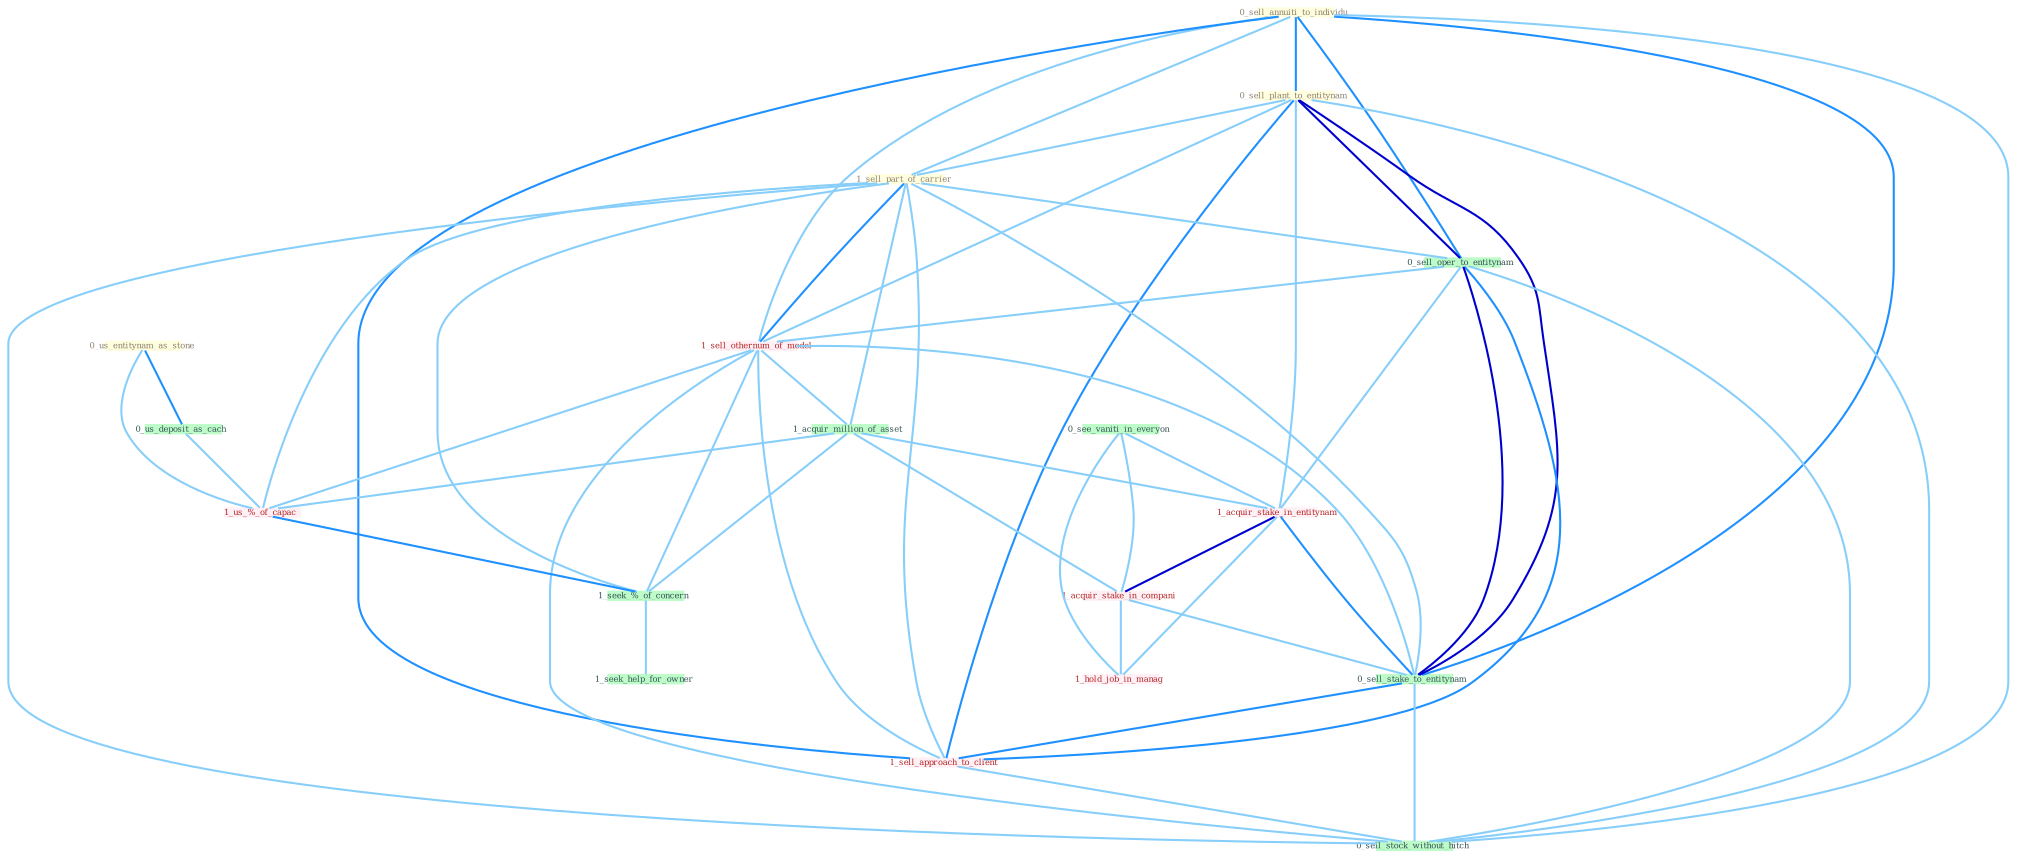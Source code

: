 Graph G{ 
    node
    [shape=polygon,style=filled,width=.5,height=.06,color="#BDFCC9",fixedsize=true,fontsize=4,
    fontcolor="#2f4f4f"];
    {node
    [color="#ffffe0", fontcolor="#8b7d6b"] "0_us_entitynam_as_stone " "0_sell_annuiti_to_individu " "0_sell_plant_to_entitynam " "1_sell_part_of_carrier "}
{node [color="#fff0f5", fontcolor="#b22222"] "1_sell_othernum_of_model " "1_acquir_stake_in_entitynam " "1_acquir_stake_in_compani " "1_us_%_of_capac " "1_sell_approach_to_client " "1_hold_job_in_manag "}
edge [color="#B0E2FF"];

	"0_us_entitynam_as_stone " -- "0_us_deposit_as_cach " [w="2", color="#1e90ff" , len=0.8];
	"0_us_entitynam_as_stone " -- "1_us_%_of_capac " [w="1", color="#87cefa" ];
	"0_sell_annuiti_to_individu " -- "0_sell_plant_to_entitynam " [w="2", color="#1e90ff" , len=0.8];
	"0_sell_annuiti_to_individu " -- "1_sell_part_of_carrier " [w="1", color="#87cefa" ];
	"0_sell_annuiti_to_individu " -- "0_sell_oper_to_entitynam " [w="2", color="#1e90ff" , len=0.8];
	"0_sell_annuiti_to_individu " -- "1_sell_othernum_of_model " [w="1", color="#87cefa" ];
	"0_sell_annuiti_to_individu " -- "0_sell_stake_to_entitynam " [w="2", color="#1e90ff" , len=0.8];
	"0_sell_annuiti_to_individu " -- "1_sell_approach_to_client " [w="2", color="#1e90ff" , len=0.8];
	"0_sell_annuiti_to_individu " -- "0_sell_stock_without_hitch " [w="1", color="#87cefa" ];
	"0_sell_plant_to_entitynam " -- "1_sell_part_of_carrier " [w="1", color="#87cefa" ];
	"0_sell_plant_to_entitynam " -- "0_sell_oper_to_entitynam " [w="3", color="#0000cd" , len=0.6];
	"0_sell_plant_to_entitynam " -- "1_sell_othernum_of_model " [w="1", color="#87cefa" ];
	"0_sell_plant_to_entitynam " -- "1_acquir_stake_in_entitynam " [w="1", color="#87cefa" ];
	"0_sell_plant_to_entitynam " -- "0_sell_stake_to_entitynam " [w="3", color="#0000cd" , len=0.6];
	"0_sell_plant_to_entitynam " -- "1_sell_approach_to_client " [w="2", color="#1e90ff" , len=0.8];
	"0_sell_plant_to_entitynam " -- "0_sell_stock_without_hitch " [w="1", color="#87cefa" ];
	"1_sell_part_of_carrier " -- "0_sell_oper_to_entitynam " [w="1", color="#87cefa" ];
	"1_sell_part_of_carrier " -- "1_sell_othernum_of_model " [w="2", color="#1e90ff" , len=0.8];
	"1_sell_part_of_carrier " -- "1_acquir_million_of_asset " [w="1", color="#87cefa" ];
	"1_sell_part_of_carrier " -- "0_sell_stake_to_entitynam " [w="1", color="#87cefa" ];
	"1_sell_part_of_carrier " -- "1_us_%_of_capac " [w="1", color="#87cefa" ];
	"1_sell_part_of_carrier " -- "1_sell_approach_to_client " [w="1", color="#87cefa" ];
	"1_sell_part_of_carrier " -- "0_sell_stock_without_hitch " [w="1", color="#87cefa" ];
	"1_sell_part_of_carrier " -- "1_seek_%_of_concern " [w="1", color="#87cefa" ];
	"0_sell_oper_to_entitynam " -- "1_sell_othernum_of_model " [w="1", color="#87cefa" ];
	"0_sell_oper_to_entitynam " -- "1_acquir_stake_in_entitynam " [w="1", color="#87cefa" ];
	"0_sell_oper_to_entitynam " -- "0_sell_stake_to_entitynam " [w="3", color="#0000cd" , len=0.6];
	"0_sell_oper_to_entitynam " -- "1_sell_approach_to_client " [w="2", color="#1e90ff" , len=0.8];
	"0_sell_oper_to_entitynam " -- "0_sell_stock_without_hitch " [w="1", color="#87cefa" ];
	"1_sell_othernum_of_model " -- "1_acquir_million_of_asset " [w="1", color="#87cefa" ];
	"1_sell_othernum_of_model " -- "0_sell_stake_to_entitynam " [w="1", color="#87cefa" ];
	"1_sell_othernum_of_model " -- "1_us_%_of_capac " [w="1", color="#87cefa" ];
	"1_sell_othernum_of_model " -- "1_sell_approach_to_client " [w="1", color="#87cefa" ];
	"1_sell_othernum_of_model " -- "0_sell_stock_without_hitch " [w="1", color="#87cefa" ];
	"1_sell_othernum_of_model " -- "1_seek_%_of_concern " [w="1", color="#87cefa" ];
	"0_see_vaniti_in_everyon " -- "1_acquir_stake_in_entitynam " [w="1", color="#87cefa" ];
	"0_see_vaniti_in_everyon " -- "1_acquir_stake_in_compani " [w="1", color="#87cefa" ];
	"0_see_vaniti_in_everyon " -- "1_hold_job_in_manag " [w="1", color="#87cefa" ];
	"1_acquir_million_of_asset " -- "1_acquir_stake_in_entitynam " [w="1", color="#87cefa" ];
	"1_acquir_million_of_asset " -- "1_acquir_stake_in_compani " [w="1", color="#87cefa" ];
	"1_acquir_million_of_asset " -- "1_us_%_of_capac " [w="1", color="#87cefa" ];
	"1_acquir_million_of_asset " -- "1_seek_%_of_concern " [w="1", color="#87cefa" ];
	"0_us_deposit_as_cach " -- "1_us_%_of_capac " [w="1", color="#87cefa" ];
	"1_acquir_stake_in_entitynam " -- "1_acquir_stake_in_compani " [w="3", color="#0000cd" , len=0.6];
	"1_acquir_stake_in_entitynam " -- "0_sell_stake_to_entitynam " [w="2", color="#1e90ff" , len=0.8];
	"1_acquir_stake_in_entitynam " -- "1_hold_job_in_manag " [w="1", color="#87cefa" ];
	"1_acquir_stake_in_compani " -- "0_sell_stake_to_entitynam " [w="1", color="#87cefa" ];
	"1_acquir_stake_in_compani " -- "1_hold_job_in_manag " [w="1", color="#87cefa" ];
	"0_sell_stake_to_entitynam " -- "1_sell_approach_to_client " [w="2", color="#1e90ff" , len=0.8];
	"0_sell_stake_to_entitynam " -- "0_sell_stock_without_hitch " [w="1", color="#87cefa" ];
	"1_us_%_of_capac " -- "1_seek_%_of_concern " [w="2", color="#1e90ff" , len=0.8];
	"1_sell_approach_to_client " -- "0_sell_stock_without_hitch " [w="1", color="#87cefa" ];
	"1_seek_%_of_concern " -- "1_seek_help_for_owner " [w="1", color="#87cefa" ];
}
